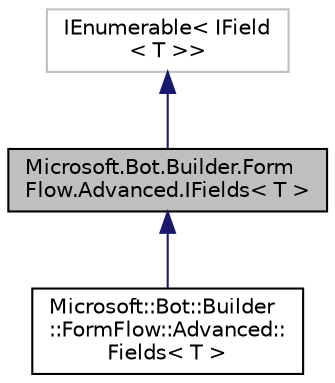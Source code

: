 digraph "Microsoft.Bot.Builder.FormFlow.Advanced.IFields&lt; T &gt;"
{
  edge [fontname="Helvetica",fontsize="10",labelfontname="Helvetica",labelfontsize="10"];
  node [fontname="Helvetica",fontsize="10",shape=record];
  Node1 [label="Microsoft.Bot.Builder.Form\lFlow.Advanced.IFields\< T \>",height=0.2,width=0.4,color="black", fillcolor="grey75", style="filled", fontcolor="black"];
  Node2 -> Node1 [dir="back",color="midnightblue",fontsize="10",style="solid",fontname="Helvetica"];
  Node2 [label="IEnumerable\< IField\l\< T \>\>",height=0.2,width=0.4,color="grey75", fillcolor="white", style="filled"];
  Node1 -> Node3 [dir="back",color="midnightblue",fontsize="10",style="solid",fontname="Helvetica"];
  Node3 [label="Microsoft::Bot::Builder\l::FormFlow::Advanced::\lFields\< T \>",height=0.2,width=0.4,color="black", fillcolor="white", style="filled",URL="$d9/d37/class_microsoft_1_1_bot_1_1_builder_1_1_form_flow_1_1_advanced_1_1_fields.html",tooltip="Dictionary of all fields indexed by name. "];
}

